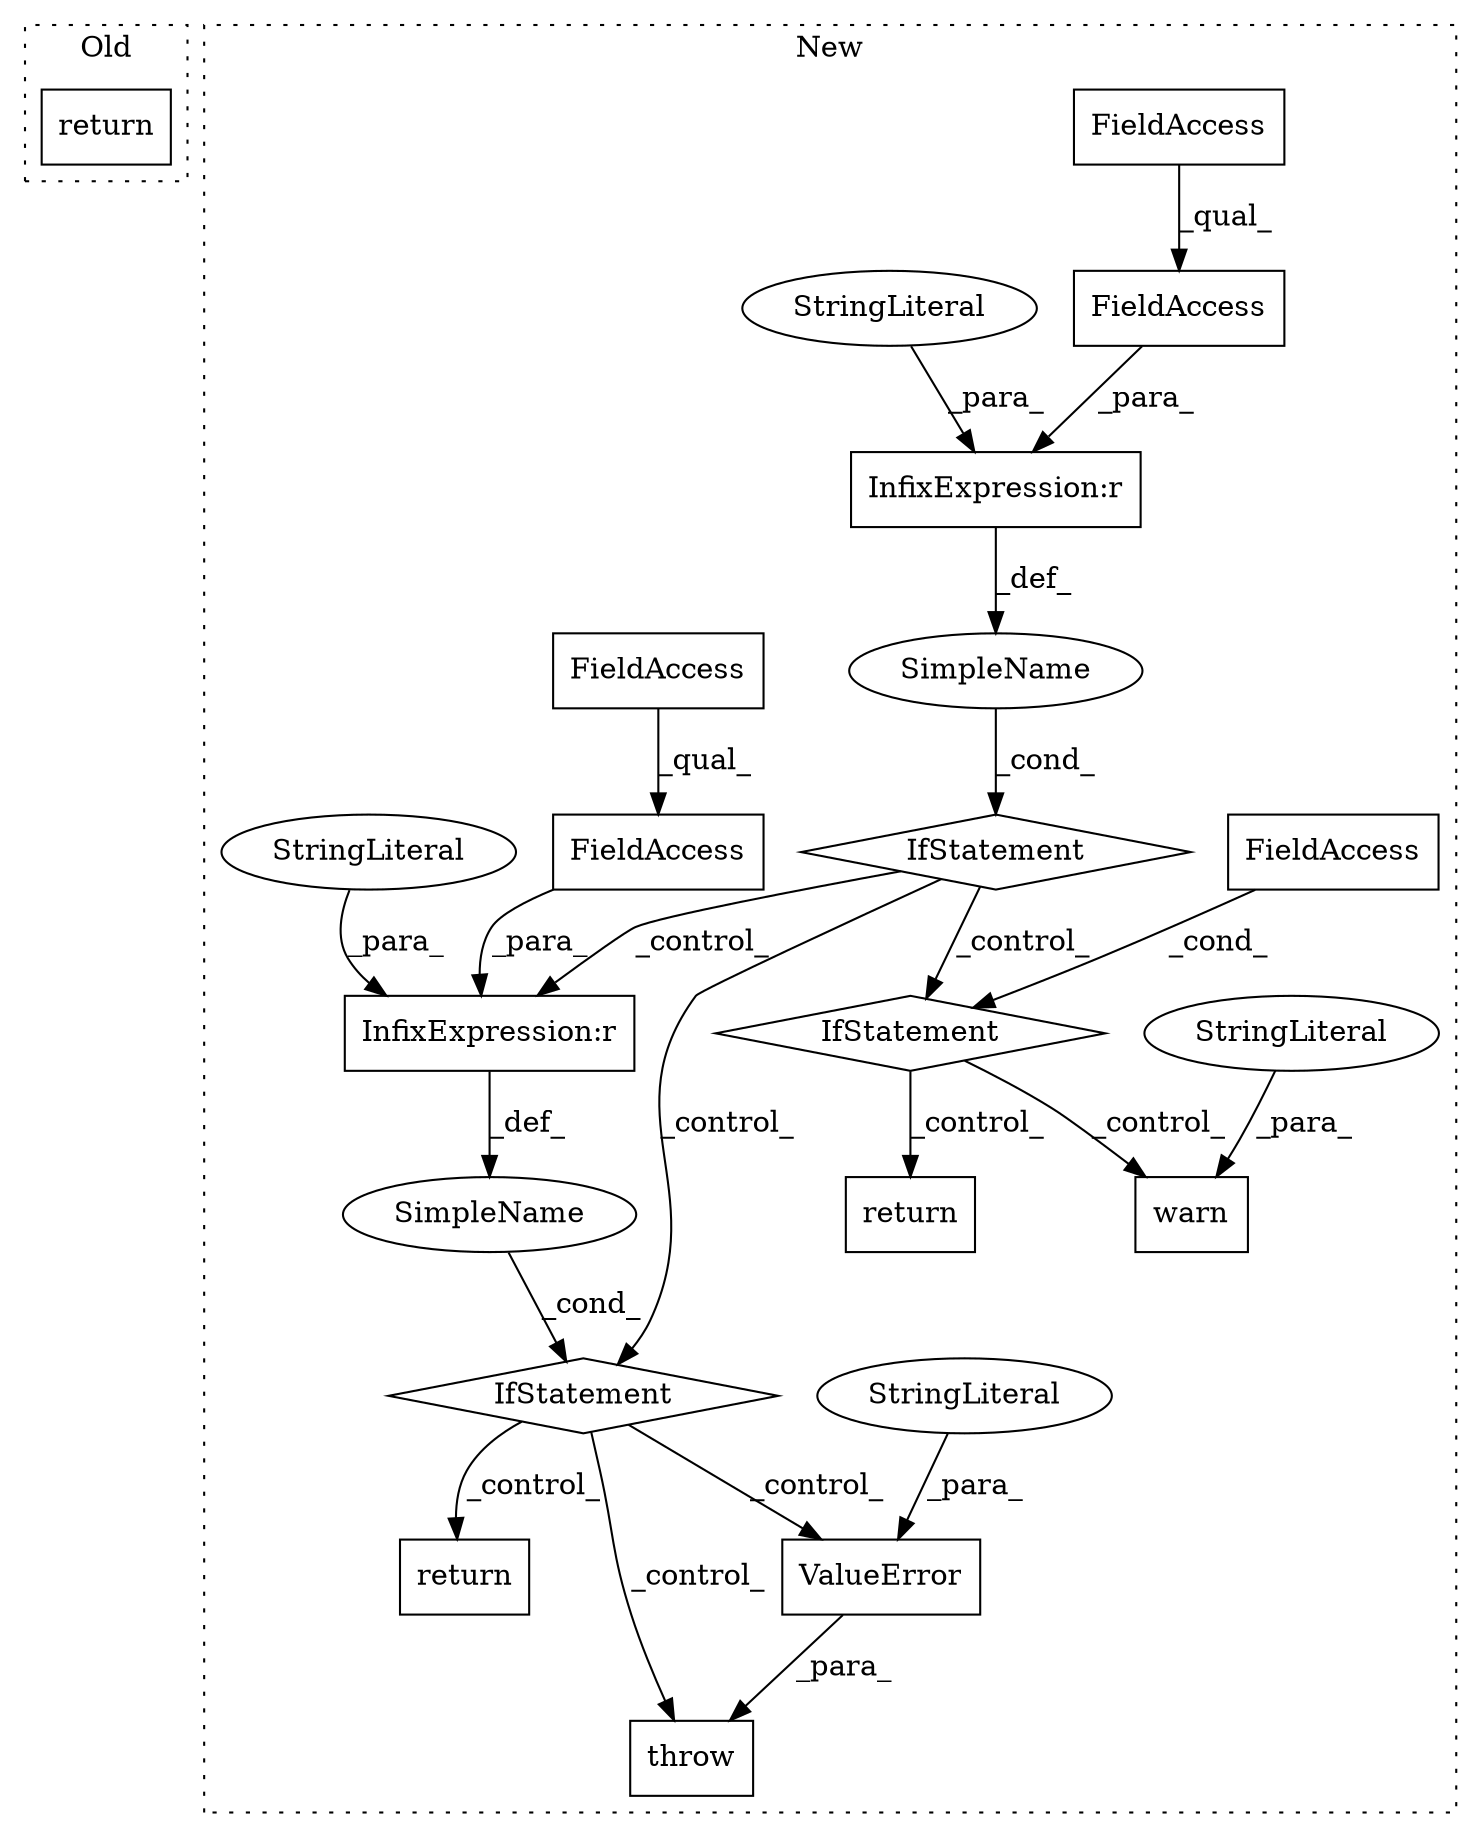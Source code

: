 digraph G {
subgraph cluster0 {
1 [label="return" a="41" s="450" l="7" shape="box"];
label = "Old";
style="dotted";
}
subgraph cluster1 {
2 [label="warn" a="32" s="1608,1835" l="5,1" shape="box"];
3 [label="StringLiteral" a="45" s="1613" l="222" shape="ellipse"];
4 [label="IfStatement" a="25" s="1503,1521" l="4,2" shape="diamond"];
5 [label="FieldAccess" a="22" s="1507" l="14" shape="box"];
6 [label="IfStatement" a="25" s="1444,1493" l="4,2" shape="diamond"];
7 [label="ValueError" a="32" s="2039,2125" l="11,1" shape="box"];
8 [label="SimpleName" a="42" s="" l="" shape="ellipse"];
9 [label="return" a="41" s="1971" l="7" shape="box"];
10 [label="IfStatement" a="25" s="1912,1961" l="4,2" shape="diamond"];
11 [label="SimpleName" a="42" s="" l="" shape="ellipse"];
12 [label="StringLiteral" a="45" s="2050" l="75" shape="ellipse"];
13 [label="InfixExpression:r" a="27" s="1484" l="4" shape="box"];
14 [label="FieldAccess" a="22" s="1448" l="36" shape="box"];
15 [label="FieldAccess" a="22" s="1448" l="14" shape="box"];
16 [label="StringLiteral" a="45" s="1488" l="5" shape="ellipse"];
17 [label="InfixExpression:r" a="27" s="1952" l="4" shape="box"];
18 [label="FieldAccess" a="22" s="1916" l="36" shape="box"];
19 [label="FieldAccess" a="22" s="1916" l="14" shape="box"];
20 [label="StringLiteral" a="45" s="1956" l="5" shape="ellipse"];
21 [label="throw" a="53" s="2033" l="6" shape="box"];
22 [label="return" a="41" s="1846" l="7" shape="box"];
label = "New";
style="dotted";
}
3 -> 2 [label="_para_"];
4 -> 2 [label="_control_"];
4 -> 22 [label="_control_"];
5 -> 4 [label="_cond_"];
6 -> 10 [label="_control_"];
6 -> 4 [label="_control_"];
6 -> 17 [label="_control_"];
7 -> 21 [label="_para_"];
8 -> 10 [label="_cond_"];
10 -> 9 [label="_control_"];
10 -> 21 [label="_control_"];
10 -> 7 [label="_control_"];
11 -> 6 [label="_cond_"];
12 -> 7 [label="_para_"];
13 -> 11 [label="_def_"];
14 -> 13 [label="_para_"];
15 -> 14 [label="_qual_"];
16 -> 13 [label="_para_"];
17 -> 8 [label="_def_"];
18 -> 17 [label="_para_"];
19 -> 18 [label="_qual_"];
20 -> 17 [label="_para_"];
}